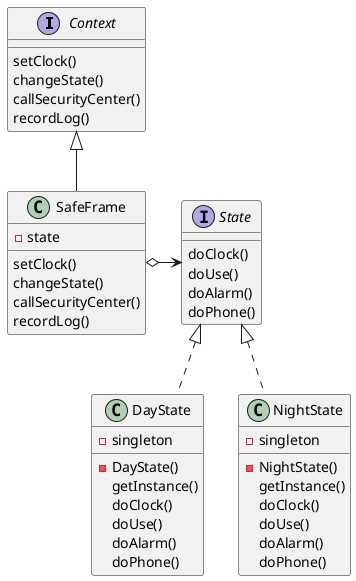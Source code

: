 @startuml

interface Context {
  setClock()
  changeState()
  callSecurityCenter()
  recordLog()
}

class SafeFrame {
  -state
  setClock()
  changeState()
  callSecurityCenter()
  recordLog()
}

interface State{
  doClock()
  doUse()
  doAlarm()
  doPhone()
}

class DayState{
  -singleton
  -DayState()
  getInstance()
  doClock()
  doUse()
  doAlarm()
  doPhone()
}

class NightState{
  -singleton
  -NightState()
  getInstance()
  doClock()
  doUse()
  doAlarm()
  doPhone()
}

Context <|-d- SafeFrame
SafeFrame o-r-> State
State <|.d. DayState
State <|.d. NightState

@enduml